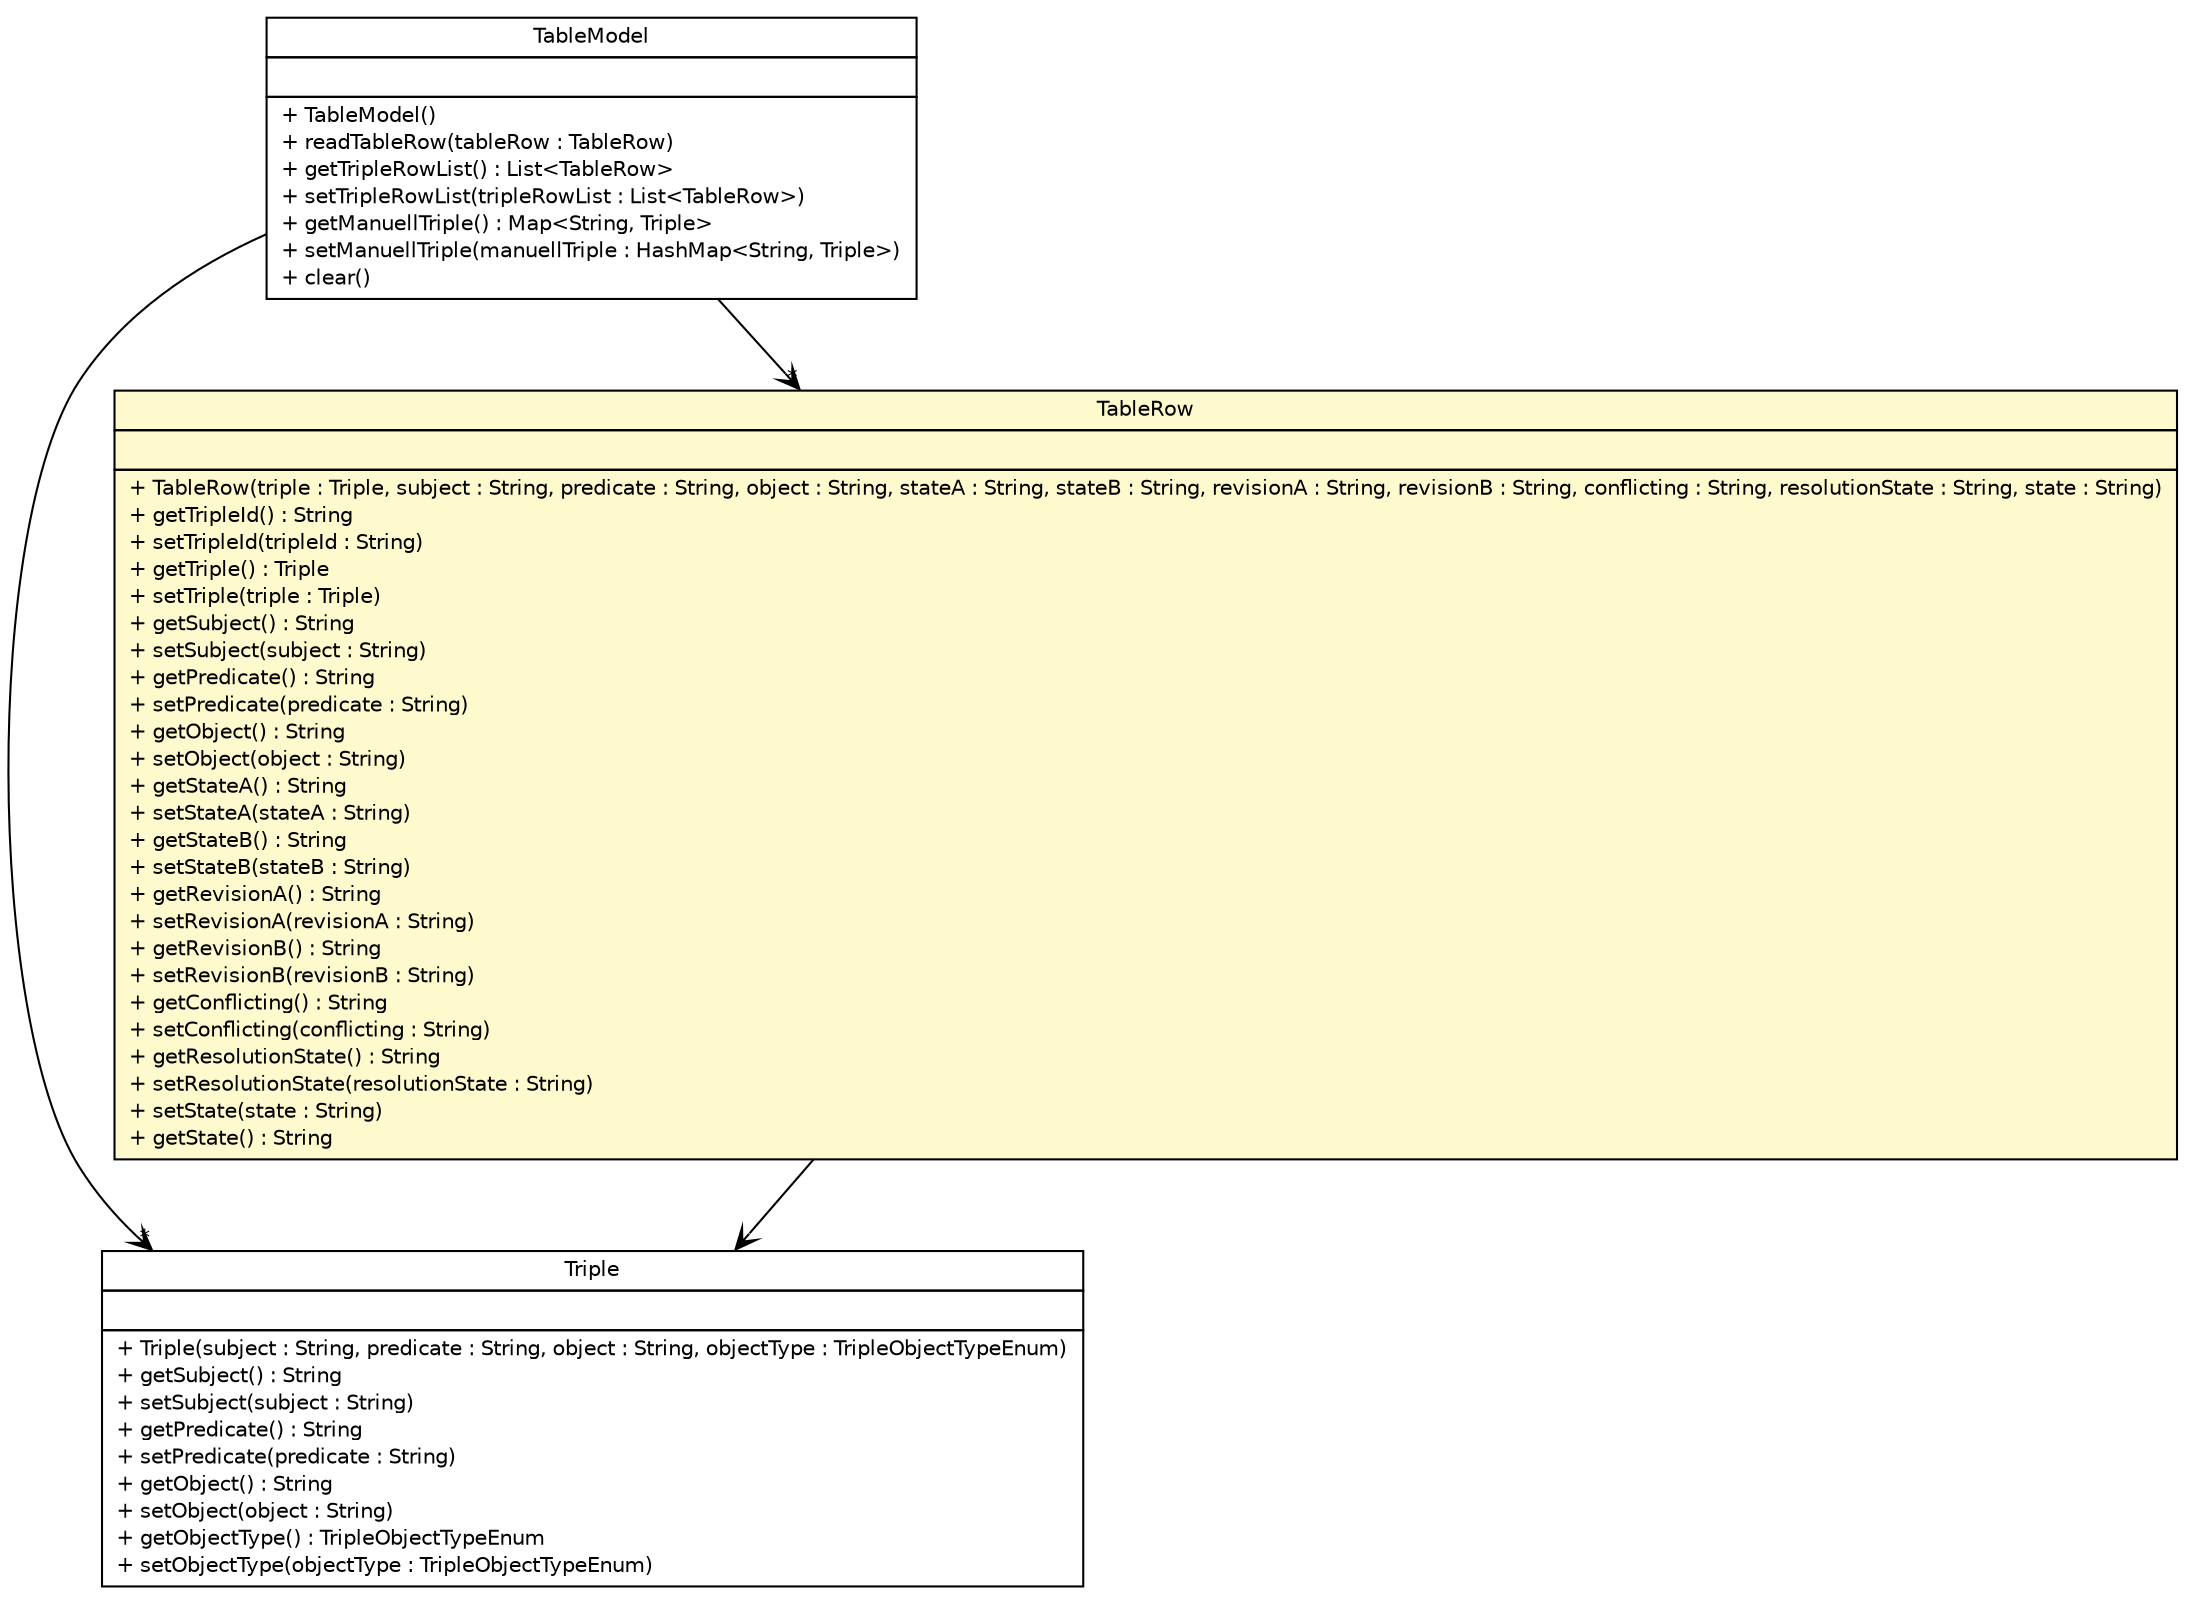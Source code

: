 #!/usr/local/bin/dot
#
# Class diagram 
# Generated by UMLGraph version R5_6-24-gf6e263 (http://www.umlgraph.org/)
#

digraph G {
	edge [fontname="Helvetica",fontsize=10,labelfontname="Helvetica",labelfontsize=10];
	node [fontname="Helvetica",fontsize=10,shape=plaintext];
	nodesep=0.25;
	ranksep=0.5;
	// de.tud.plt.r43ples.merging.model.structure.Triple
	c5291 [label=<<table title="de.tud.plt.r43ples.merging.model.structure.Triple" border="0" cellborder="1" cellspacing="0" cellpadding="2" port="p" href="./Triple.html">
		<tr><td><table border="0" cellspacing="0" cellpadding="1">
<tr><td align="center" balign="center"> Triple </td></tr>
		</table></td></tr>
		<tr><td><table border="0" cellspacing="0" cellpadding="1">
<tr><td align="left" balign="left">  </td></tr>
		</table></td></tr>
		<tr><td><table border="0" cellspacing="0" cellpadding="1">
<tr><td align="left" balign="left"> + Triple(subject : String, predicate : String, object : String, objectType : TripleObjectTypeEnum) </td></tr>
<tr><td align="left" balign="left"> + getSubject() : String </td></tr>
<tr><td align="left" balign="left"> + setSubject(subject : String) </td></tr>
<tr><td align="left" balign="left"> + getPredicate() : String </td></tr>
<tr><td align="left" balign="left"> + setPredicate(predicate : String) </td></tr>
<tr><td align="left" balign="left"> + getObject() : String </td></tr>
<tr><td align="left" balign="left"> + setObject(object : String) </td></tr>
<tr><td align="left" balign="left"> + getObjectType() : TripleObjectTypeEnum </td></tr>
<tr><td align="left" balign="left"> + setObjectType(objectType : TripleObjectTypeEnum) </td></tr>
		</table></td></tr>
		</table>>, URL="./Triple.html", fontname="Helvetica", fontcolor="black", fontsize=10.0];
	// de.tud.plt.r43ples.merging.model.structure.TableRow
	c5293 [label=<<table title="de.tud.plt.r43ples.merging.model.structure.TableRow" border="0" cellborder="1" cellspacing="0" cellpadding="2" port="p" bgcolor="lemonChiffon" href="./TableRow.html">
		<tr><td><table border="0" cellspacing="0" cellpadding="1">
<tr><td align="center" balign="center"> TableRow </td></tr>
		</table></td></tr>
		<tr><td><table border="0" cellspacing="0" cellpadding="1">
<tr><td align="left" balign="left">  </td></tr>
		</table></td></tr>
		<tr><td><table border="0" cellspacing="0" cellpadding="1">
<tr><td align="left" balign="left"> + TableRow(triple : Triple, subject : String, predicate : String, object : String, stateA : String, stateB : String, revisionA : String, revisionB : String, conflicting : String, resolutionState : String, state : String) </td></tr>
<tr><td align="left" balign="left"> + getTripleId() : String </td></tr>
<tr><td align="left" balign="left"> + setTripleId(tripleId : String) </td></tr>
<tr><td align="left" balign="left"> + getTriple() : Triple </td></tr>
<tr><td align="left" balign="left"> + setTriple(triple : Triple) </td></tr>
<tr><td align="left" balign="left"> + getSubject() : String </td></tr>
<tr><td align="left" balign="left"> + setSubject(subject : String) </td></tr>
<tr><td align="left" balign="left"> + getPredicate() : String </td></tr>
<tr><td align="left" balign="left"> + setPredicate(predicate : String) </td></tr>
<tr><td align="left" balign="left"> + getObject() : String </td></tr>
<tr><td align="left" balign="left"> + setObject(object : String) </td></tr>
<tr><td align="left" balign="left"> + getStateA() : String </td></tr>
<tr><td align="left" balign="left"> + setStateA(stateA : String) </td></tr>
<tr><td align="left" balign="left"> + getStateB() : String </td></tr>
<tr><td align="left" balign="left"> + setStateB(stateB : String) </td></tr>
<tr><td align="left" balign="left"> + getRevisionA() : String </td></tr>
<tr><td align="left" balign="left"> + setRevisionA(revisionA : String) </td></tr>
<tr><td align="left" balign="left"> + getRevisionB() : String </td></tr>
<tr><td align="left" balign="left"> + setRevisionB(revisionB : String) </td></tr>
<tr><td align="left" balign="left"> + getConflicting() : String </td></tr>
<tr><td align="left" balign="left"> + setConflicting(conflicting : String) </td></tr>
<tr><td align="left" balign="left"> + getResolutionState() : String </td></tr>
<tr><td align="left" balign="left"> + setResolutionState(resolutionState : String) </td></tr>
<tr><td align="left" balign="left"> + setState(state : String) </td></tr>
<tr><td align="left" balign="left"> + getState() : String </td></tr>
		</table></td></tr>
		</table>>, URL="./TableRow.html", fontname="Helvetica", fontcolor="black", fontsize=10.0];
	// de.tud.plt.r43ples.merging.model.structure.TableModel
	c5294 [label=<<table title="de.tud.plt.r43ples.merging.model.structure.TableModel" border="0" cellborder="1" cellspacing="0" cellpadding="2" port="p" href="./TableModel.html">
		<tr><td><table border="0" cellspacing="0" cellpadding="1">
<tr><td align="center" balign="center"> TableModel </td></tr>
		</table></td></tr>
		<tr><td><table border="0" cellspacing="0" cellpadding="1">
<tr><td align="left" balign="left">  </td></tr>
		</table></td></tr>
		<tr><td><table border="0" cellspacing="0" cellpadding="1">
<tr><td align="left" balign="left"> + TableModel() </td></tr>
<tr><td align="left" balign="left"> + readTableRow(tableRow : TableRow) </td></tr>
<tr><td align="left" balign="left"> + getTripleRowList() : List&lt;TableRow&gt; </td></tr>
<tr><td align="left" balign="left"> + setTripleRowList(tripleRowList : List&lt;TableRow&gt;) </td></tr>
<tr><td align="left" balign="left"> + getManuellTriple() : Map&lt;String, Triple&gt; </td></tr>
<tr><td align="left" balign="left"> + setManuellTriple(manuellTriple : HashMap&lt;String, Triple&gt;) </td></tr>
<tr><td align="left" balign="left"> + clear() </td></tr>
		</table></td></tr>
		</table>>, URL="./TableModel.html", fontname="Helvetica", fontcolor="black", fontsize=10.0];
	// de.tud.plt.r43ples.merging.model.structure.TableRow NAVASSOC de.tud.plt.r43ples.merging.model.structure.Triple
	c5293:p -> c5291:p [taillabel="", label="", headlabel="", fontname="Helvetica", fontcolor="black", fontsize=10.0, color="black", arrowhead=open];
	// de.tud.plt.r43ples.merging.model.structure.TableModel NAVASSOC de.tud.plt.r43ples.merging.model.structure.TableRow
	c5294:p -> c5293:p [taillabel="", label="", headlabel="*", fontname="Helvetica", fontcolor="black", fontsize=10.0, color="black", arrowhead=open];
	// de.tud.plt.r43ples.merging.model.structure.TableModel NAVASSOC de.tud.plt.r43ples.merging.model.structure.Triple
	c5294:p -> c5291:p [taillabel="", label="", headlabel="*", fontname="Helvetica", fontcolor="black", fontsize=10.0, color="black", arrowhead=open];
}


